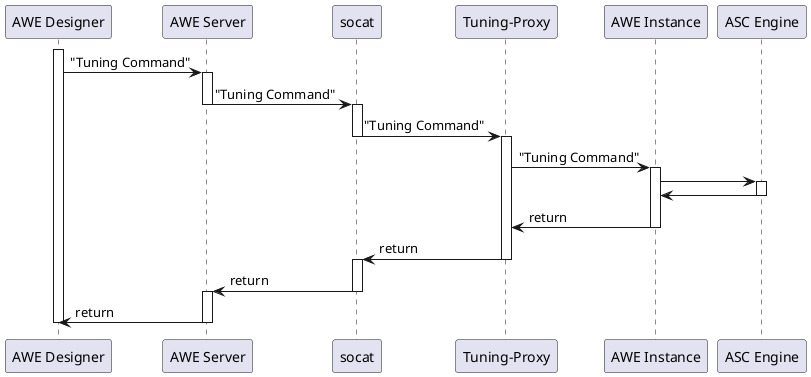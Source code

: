 @startuml

activate "AWE Designer"
"AWE Designer" -> "AWE Server" : "Tuning Command"

activate "AWE Server"
"AWE Server" -> "socat" : "Tuning Command"
deactivate "AWE Server"

activate "socat"
"socat" -> "Tuning-Proxy" : "Tuning Command"
deactivate "socat"

activate "Tuning-Proxy"
"Tuning-Proxy" -> "AWE Instance" : "Tuning Command"

activate "AWE Instance"
"AWE Instance" -> "ASC Engine"

activate "ASC Engine"
"ASC Engine" -> "AWE Instance"
deactivate "ASC Engine"

"AWE Instance" -> "Tuning-Proxy" : return
deactivate "AWE Instance"

"Tuning-Proxy" -> "socat" : return
deactivate "Tuning-Proxy"

activate "socat"
"socat" -> "AWE Server" : return
deactivate "socat"

activate "AWE Server"
"AWE Server" -> "AWE Designer" : return
deactivate "AWE Server"
deactivate "AWE Designer"


@enduml